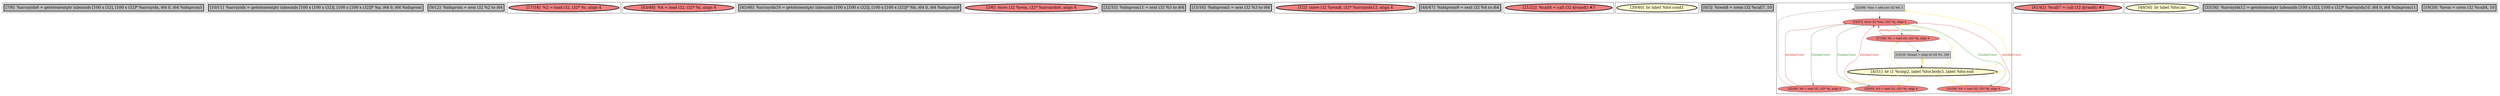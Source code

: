 
digraph G {





subgraph cluster18 {


node527 [penwidth=3.0,fontsize=20,fillcolor=grey,label="[7/8]  %arrayidx6 = getelementptr inbounds [100 x i32], [100 x i32]* %arrayidx, i64 0, i64 %idxprom5",shape=rectangle,style=filled ]



}

subgraph cluster16 {


node525 [penwidth=3.0,fontsize=20,fillcolor=grey,label="[10/11]  %arrayidx = getelementptr inbounds [100 x [100 x i32]], [100 x [100 x i32]]* %a, i64 0, i64 %idxprom",shape=rectangle,style=filled ]



}

subgraph cluster17 {


node526 [penwidth=3.0,fontsize=20,fillcolor=grey,label="[9/12]  %idxprom = sext i32 %2 to i64",shape=rectangle,style=filled ]



}

subgraph cluster4 {


node506 [penwidth=3.0,fontsize=20,fillcolor=lightcoral,label="[17/18]  %2 = load i32, i32* %i, align 4",shape=ellipse,style=filled ]



}

subgraph cluster3 {


node505 [penwidth=3.0,fontsize=20,fillcolor=lightcoral,label="[43/48]  %4 = load i32, i32* %i, align 4",shape=ellipse,style=filled ]



}

subgraph cluster2 {


node504 [penwidth=3.0,fontsize=20,fillcolor=grey,label="[45/46]  %arrayidx10 = getelementptr inbounds [100 x [100 x i32]], [100 x [100 x i32]]* %b, i64 0, i64 %idxprom9",shape=rectangle,style=filled ]



}

subgraph cluster1 {


node503 [penwidth=3.0,fontsize=20,fillcolor=lightcoral,label="[5/6]  store i32 %rem, i32* %arrayidx6, align 4",shape=ellipse,style=filled ]



}

subgraph cluster12 {


node521 [penwidth=3.0,fontsize=20,fillcolor=grey,label="[32/35]  %idxprom11 = sext i32 %5 to i64",shape=rectangle,style=filled ]



}

subgraph cluster5 {


node507 [penwidth=3.0,fontsize=20,fillcolor=grey,label="[15/16]  %idxprom5 = sext i32 %3 to i64",shape=rectangle,style=filled ]



}

subgraph cluster0 {


node502 [penwidth=3.0,fontsize=20,fillcolor=lightcoral,label="[1/2]  store i32 %rem8, i32* %arrayidx12, align 4",shape=ellipse,style=filled ]



}

subgraph cluster6 {


node508 [penwidth=3.0,fontsize=20,fillcolor=grey,label="[44/47]  %idxprom9 = sext i32 %4 to i64",shape=rectangle,style=filled ]



}

subgraph cluster14 {


node523 [penwidth=3.0,fontsize=20,fillcolor=lightcoral,label="[21/22]  %call4 = call i32 @rand() #3",shape=ellipse,style=filled ]



}

subgraph cluster7 {


node509 [penwidth=3.0,fontsize=20,fillcolor=lemonchiffon,label="[39/40]  br label %for.cond1",shape=ellipse,style=filled ]



}

subgraph cluster8 {


node510 [penwidth=3.0,fontsize=20,fillcolor=grey,label="[0/3]  %rem8 = srem i32 %call7, 10",shape=rectangle,style=filled ]



}

subgraph cluster9 {


node518 [fillcolor=grey,label="[23/38]  %inc = add nsw i32 %6, 1",shape=rectangle,style=filled ]
node512 [fillcolor=grey,label="[13/14]  %cmp2 = icmp slt i32 %1, 100",shape=rectangle,style=filled ]
node517 [fillcolor=lightcoral,label="[29/30]  %3 = load i32, i32* %j, align 4",shape=ellipse,style=filled ]
node513 [fillcolor=lightcoral,label="[31/36]  %5 = load i32, i32* %j, align 4",shape=ellipse,style=filled ]
node511 [fillcolor=lightcoral,label="[25/26]  %6 = load i32, i32* %j, align 4",shape=ellipse,style=filled ]
node514 [fillcolor=lightcoral,label="[27/28]  %1 = load i32, i32* %j, align 4",shape=ellipse,style=filled ]
node515 [penwidth=3.0,fontsize=20,fillcolor=lemonchiffon,label="[4/51]  br i1 %cmp2, label %for.body3, label %for.end",shape=ellipse,style=filled ]
node516 [fillcolor=lightcoral,label="[24/37]  store i32 %inc, i32* %j, align 4",shape=ellipse,style=filled ]

node515->node518 [style=solid,color=gold,label="C",penwidth=1.0,fontcolor=gold ]
node515->node517 [style=solid,color=gold,label="C",penwidth=1.0,fontcolor=gold ]
node515->node513 [style=solid,color=gold,label="C",penwidth=1.0,fontcolor=gold ]
node515->node511 [style=solid,color=gold,label="C",penwidth=1.0,fontcolor=gold ]
node513->node516 [style=solid,color=firebrick3,label="A|indep|Const",penwidth=1.0,fontcolor=firebrick3 ]
node514->node516 [style=solid,color=firebrick3,label="A|indep|Const",penwidth=1.0,fontcolor=firebrick3 ]
node516->node513 [style=solid,color=forestgreen,label="T|indep|Const",penwidth=1.0,fontcolor=forestgreen ]
node515->node515 [style=solid,color=gold,label="C",penwidth=1.0,fontcolor=gold ]
node516->node514 [style=solid,color=forestgreen,label="T|indep|Const",penwidth=1.0,fontcolor=forestgreen ]
node511->node516 [style=solid,color=firebrick3,label="A|indep|Const",penwidth=1.0,fontcolor=firebrick3 ]
node514->node512 [style=solid,color=black,label="",penwidth=0.5,fontcolor=black ]
node516->node517 [style=solid,color=forestgreen,label="T|indep|Const",penwidth=1.0,fontcolor=forestgreen ]
node515->node512 [style=solid,color=gold,label="C",penwidth=1.0,fontcolor=gold ]
node512->node515 [style=solid,color=black,label="",penwidth=0.5,fontcolor=black ]
node511->node518 [style=solid,color=black,label="",penwidth=0.5,fontcolor=black ]
node518->node516 [style=solid,color=black,label="",penwidth=0.5,fontcolor=black ]
node515->node516 [style=solid,color=gold,label="C",penwidth=1.0,fontcolor=gold ]
node516->node511 [style=solid,color=forestgreen,label="T|indep|Const",penwidth=1.0,fontcolor=forestgreen ]
node517->node516 [style=solid,color=firebrick3,label="A|indep|Const",penwidth=1.0,fontcolor=firebrick3 ]
node515->node514 [style=solid,color=gold,label="C",penwidth=1.0,fontcolor=gold ]


}

subgraph cluster10 {


node519 [penwidth=3.0,fontsize=20,fillcolor=lightcoral,label="[41/42]  %call7 = call i32 @rand() #3",shape=ellipse,style=filled ]



}

subgraph cluster11 {


node520 [penwidth=3.0,fontsize=20,fillcolor=lemonchiffon,label="[49/50]  br label %for.inc",shape=ellipse,style=filled ]



}

subgraph cluster13 {


node522 [penwidth=3.0,fontsize=20,fillcolor=grey,label="[33/34]  %arrayidx12 = getelementptr inbounds [100 x i32], [100 x i32]* %arrayidx10, i64 0, i64 %idxprom11",shape=rectangle,style=filled ]



}

subgraph cluster15 {


node524 [penwidth=3.0,fontsize=20,fillcolor=grey,label="[19/20]  %rem = srem i32 %call4, 10",shape=rectangle,style=filled ]



}

}
